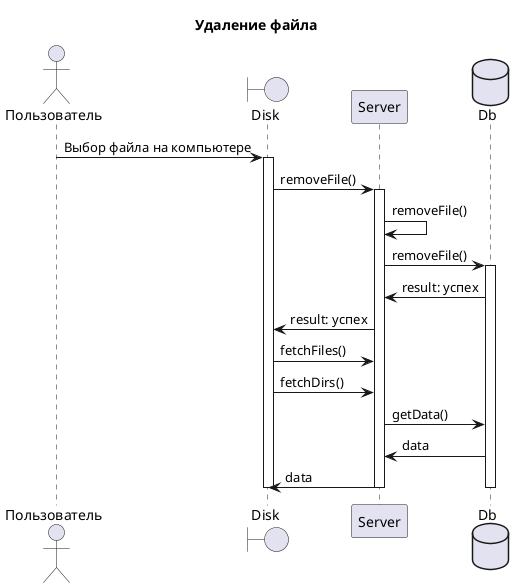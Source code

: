 @startuml
    actor Пользователь
    boundary Disk
    database Db

    title Удаление файла

    Пользователь -> Disk: Выбор файла на компьютере

        activate Disk
        
        Disk -> Server: removeFile()
        activate Server 
        Server -> Server: removeFile()

        Server -> Db: removeFile()
        activate Db
        Db -> Server: result: успех
        Server -> Disk: result: успех
        Disk -> Server: fetchFiles()
        Disk -> Server: fetchDirs()
        Server -> Db: getData()
        Db -> Server: data
        Disk <- Server: data
        deactivate Disk
        deactivate Server
        deactivate Db
    database Db
@endum

  Server -> Db: getData()
        Db -> Server: data